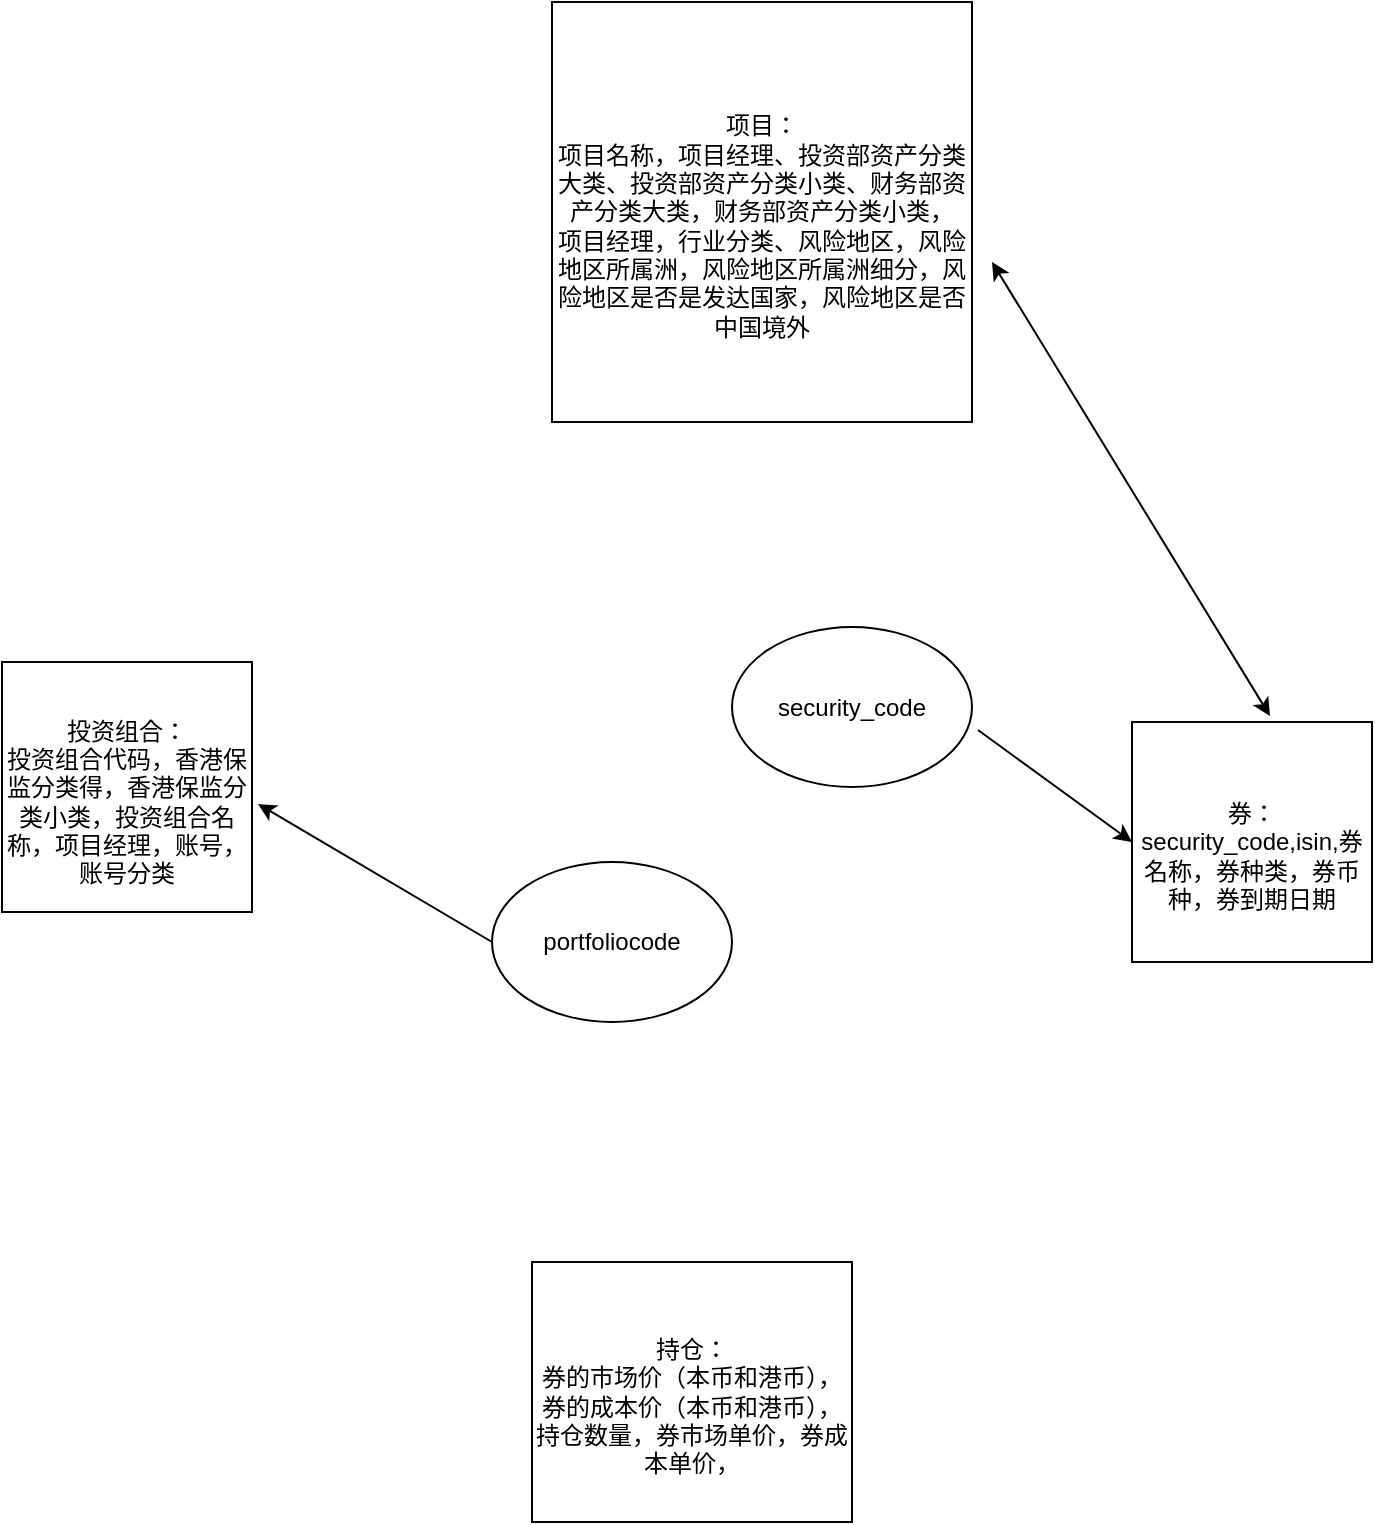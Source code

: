 <mxfile version="10.6.2" type="github"><diagram id="yfpZxngczLPj87fzavWU" name="Page-1"><mxGraphModel dx="1394" dy="716" grid="1" gridSize="10" guides="1" tooltips="1" connect="1" arrows="1" fold="1" page="1" pageScale="1" pageWidth="827" pageHeight="1169" math="0" shadow="0"><root><mxCell id="0"/><mxCell id="1" parent="0"/><mxCell id="1KEx1lJTZQiNFvUoWAeT-3" value="portfoliocode" style="ellipse;whiteSpace=wrap;html=1;" vertex="1" parent="1"><mxGeometry x="280" y="510" width="120" height="80" as="geometry"/></mxCell><mxCell id="1KEx1lJTZQiNFvUoWAeT-9" value="&lt;div&gt;&lt;div&gt;&lt;br&gt;&lt;/div&gt;&lt;div&gt;&lt;br&gt;&lt;/div&gt;&lt;div&gt;券：&lt;/div&gt;&lt;div&gt;security_code,isin,券名称，券种类，券币种，券到期日期&lt;/div&gt;&lt;/div&gt;&lt;div&gt;&lt;br&gt;&lt;/div&gt;" style="whiteSpace=wrap;html=1;aspect=fixed;fontFamily=Helvetica;fontColor=#000000;" vertex="1" parent="1"><mxGeometry x="600" y="440" width="120" height="120" as="geometry"/></mxCell><mxCell id="1KEx1lJTZQiNFvUoWAeT-11" value="&lt;div&gt;&lt;font&gt;&lt;br&gt;&lt;/font&gt;&lt;/div&gt;&lt;div&gt;&lt;font&gt;投资组合：&lt;/font&gt;&lt;/div&gt;&lt;div&gt;&lt;font&gt;投资组合代码，香港保监分类得，香港保监分类小类，投资组合名称，项目经理，账号，账号分类&lt;/font&gt;&lt;/div&gt;" style="whiteSpace=wrap;html=1;aspect=fixed;fontFamily=Helvetica;fontColor=#000000;strokeColor=#000000;" vertex="1" parent="1"><mxGeometry x="35" y="410" width="125" height="125" as="geometry"/></mxCell><mxCell id="1KEx1lJTZQiNFvUoWAeT-15" value="&lt;div&gt;&lt;br&gt;&lt;/div&gt;&lt;div&gt;项目：&lt;/div&gt;&lt;div&gt;项目名称，项目经理、投资部资产分类大类、投资部资产分类小类、财务部资产分类大类，财务部资产分类小类，&lt;/div&gt;&lt;div&gt;项目经理，行业分类、风险地区，风险地区所属洲，风险地区所属洲细分，风险地区是否是发达国家，风险地区是否中国境外&lt;/div&gt;" style="whiteSpace=wrap;html=1;aspect=fixed;fontFamily=Helvetica;fontColor=#000000;" vertex="1" parent="1"><mxGeometry x="310" y="80" width="210" height="210" as="geometry"/></mxCell><mxCell id="1KEx1lJTZQiNFvUoWAeT-18" style="edgeStyle=orthogonalEdgeStyle;rounded=0;orthogonalLoop=1;jettySize=auto;html=1;exitX=0.5;exitY=1;exitDx=0;exitDy=0;fontFamily=Helvetica;fontColor=#000000;" edge="1" parent="1" source="1KEx1lJTZQiNFvUoWAeT-15" target="1KEx1lJTZQiNFvUoWAeT-15"><mxGeometry relative="1" as="geometry"/></mxCell><mxCell id="1KEx1lJTZQiNFvUoWAeT-20" value="&lt;div&gt;&lt;br&gt;&lt;/div&gt;&lt;div&gt;持仓：&lt;/div&gt;&lt;div&gt;券的市场价（本币和港币），券的成本价（本币和港币），&lt;/div&gt;&lt;div&gt;持仓数量，券市场单价，券成本单价，&lt;/div&gt;" style="rounded=0;whiteSpace=wrap;html=1;fontFamily=Helvetica;fontColor=#000000;" vertex="1" parent="1"><mxGeometry x="300" y="710" width="160" height="130" as="geometry"/></mxCell><mxCell id="1KEx1lJTZQiNFvUoWAeT-30" value="security_code" style="ellipse;whiteSpace=wrap;html=1;strokeColor=#000000;fontFamily=Helvetica;fontColor=#000000;" vertex="1" parent="1"><mxGeometry x="400" y="392.5" width="120" height="80" as="geometry"/></mxCell><mxCell id="1KEx1lJTZQiNFvUoWAeT-31" value="" style="endArrow=classic;html=1;fontFamily=Helvetica;fontColor=#000000;entryX=1.024;entryY=0.568;entryDx=0;entryDy=0;entryPerimeter=0;exitX=0;exitY=0.5;exitDx=0;exitDy=0;" edge="1" parent="1" source="1KEx1lJTZQiNFvUoWAeT-3" target="1KEx1lJTZQiNFvUoWAeT-11"><mxGeometry width="50" height="50" relative="1" as="geometry"><mxPoint x="40" y="900" as="sourcePoint"/><mxPoint x="90" y="850" as="targetPoint"/></mxGeometry></mxCell><mxCell id="1KEx1lJTZQiNFvUoWAeT-33" value="" style="endArrow=classic;html=1;fontFamily=Helvetica;fontColor=#000000;entryX=0;entryY=0.5;entryDx=0;entryDy=0;exitX=1.025;exitY=0.644;exitDx=0;exitDy=0;exitPerimeter=0;" edge="1" parent="1" source="1KEx1lJTZQiNFvUoWAeT-30" target="1KEx1lJTZQiNFvUoWAeT-9"><mxGeometry width="50" height="50" relative="1" as="geometry"><mxPoint x="40" y="900" as="sourcePoint"/><mxPoint x="90" y="850" as="targetPoint"/></mxGeometry></mxCell><mxCell id="1KEx1lJTZQiNFvUoWAeT-34" value="" style="endArrow=classic;startArrow=classic;html=1;fontFamily=Helvetica;fontColor=#000000;exitX=0.575;exitY=-0.025;exitDx=0;exitDy=0;exitPerimeter=0;" edge="1" parent="1" source="1KEx1lJTZQiNFvUoWAeT-9"><mxGeometry width="50" height="50" relative="1" as="geometry"><mxPoint x="40" y="900" as="sourcePoint"/><mxPoint x="530" y="210" as="targetPoint"/></mxGeometry></mxCell></root></mxGraphModel></diagram></mxfile>
